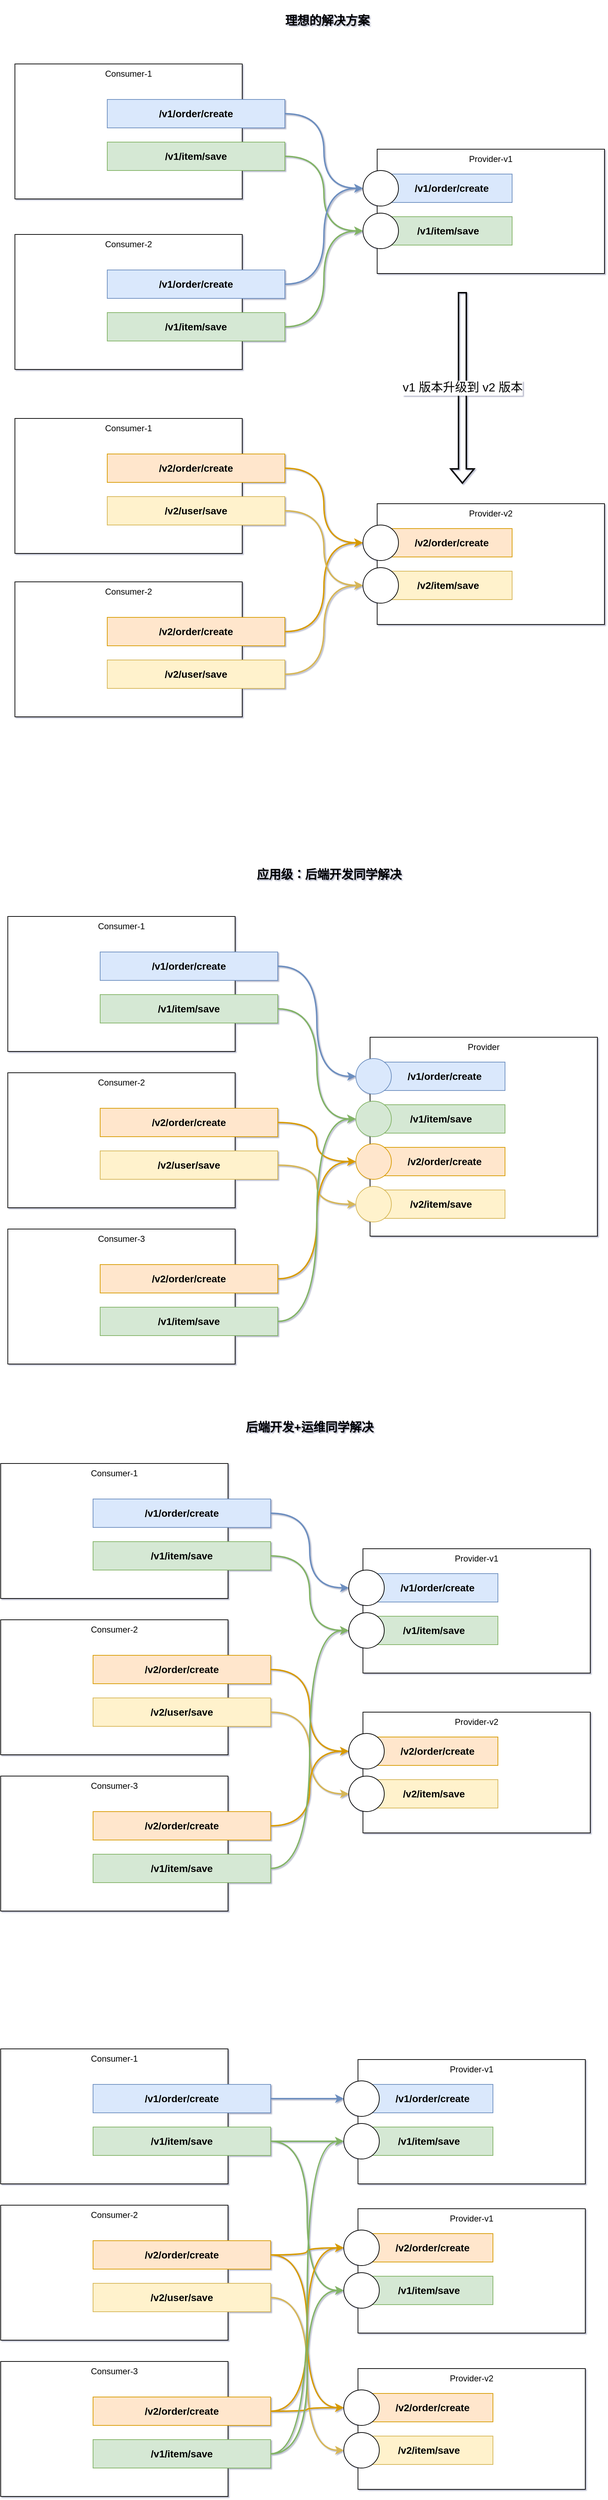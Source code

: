 <mxfile version="17.5.0" type="github">
  <diagram id="qOHGim6ZNj6yDlQAbPKv" name="第 1 页">
    <mxGraphModel dx="1426" dy="1997" grid="0" gridSize="10" guides="1" tooltips="1" connect="1" arrows="1" fold="1" page="1" pageScale="1" pageWidth="827" pageHeight="1169" math="0" shadow="1">
      <root>
        <mxCell id="0" />
        <mxCell id="1" parent="0" />
        <mxCell id="G4z690N9QdItLMLLU8V_-1" value="Consumer-1" style="rounded=0;whiteSpace=wrap;html=1;verticalAlign=top;" vertex="1" parent="1">
          <mxGeometry x="30" y="160" width="320" height="190" as="geometry" />
        </mxCell>
        <mxCell id="G4z690N9QdItLMLLU8V_-24" style="edgeStyle=orthogonalEdgeStyle;rounded=0;orthogonalLoop=1;jettySize=auto;html=1;entryX=0;entryY=0.5;entryDx=0;entryDy=0;fontSize=14;curved=1;fillColor=#dae8fc;strokeColor=#6c8ebf;strokeWidth=2;" edge="1" parent="1" source="G4z690N9QdItLMLLU8V_-2" target="G4z690N9QdItLMLLU8V_-13">
          <mxGeometry relative="1" as="geometry" />
        </mxCell>
        <mxCell id="G4z690N9QdItLMLLU8V_-2" value="/v1/order/create" style="rounded=0;whiteSpace=wrap;html=1;fillColor=#dae8fc;strokeColor=#6c8ebf;fontStyle=1;fontSize=14;" vertex="1" parent="1">
          <mxGeometry x="160" y="210" width="250" height="40" as="geometry" />
        </mxCell>
        <mxCell id="G4z690N9QdItLMLLU8V_-25" style="edgeStyle=orthogonalEdgeStyle;curved=1;rounded=0;orthogonalLoop=1;jettySize=auto;html=1;entryX=0;entryY=0.5;entryDx=0;entryDy=0;fontSize=14;fillColor=#d5e8d4;strokeColor=#82b366;strokeWidth=2;" edge="1" parent="1" source="G4z690N9QdItLMLLU8V_-3" target="G4z690N9QdItLMLLU8V_-14">
          <mxGeometry relative="1" as="geometry" />
        </mxCell>
        <mxCell id="G4z690N9QdItLMLLU8V_-3" value="/v1/item/save" style="rounded=0;whiteSpace=wrap;html=1;fillColor=#d5e8d4;strokeColor=#82b366;fontStyle=1;fontSize=14;" vertex="1" parent="1">
          <mxGeometry x="160" y="270" width="250" height="40" as="geometry" />
        </mxCell>
        <mxCell id="G4z690N9QdItLMLLU8V_-4" value="Consumer-2" style="rounded=0;whiteSpace=wrap;html=1;verticalAlign=top;" vertex="1" parent="1">
          <mxGeometry x="30" y="380" width="320" height="190" as="geometry" />
        </mxCell>
        <mxCell id="G4z690N9QdItLMLLU8V_-26" style="edgeStyle=orthogonalEdgeStyle;curved=1;rounded=0;orthogonalLoop=1;jettySize=auto;html=1;entryX=0;entryY=0.5;entryDx=0;entryDy=0;fontSize=14;fillColor=#ffe6cc;strokeColor=#d79b00;strokeWidth=2;" edge="1" parent="1" source="G4z690N9QdItLMLLU8V_-5" target="G4z690N9QdItLMLLU8V_-22">
          <mxGeometry relative="1" as="geometry" />
        </mxCell>
        <mxCell id="G4z690N9QdItLMLLU8V_-5" value="/v2/order/create" style="rounded=0;whiteSpace=wrap;html=1;fillColor=#ffe6cc;strokeColor=#d79b00;fontStyle=1;fontSize=14;" vertex="1" parent="1">
          <mxGeometry x="160" y="430" width="250" height="40" as="geometry" />
        </mxCell>
        <mxCell id="G4z690N9QdItLMLLU8V_-27" style="edgeStyle=orthogonalEdgeStyle;curved=1;rounded=0;orthogonalLoop=1;jettySize=auto;html=1;entryX=0;entryY=0.5;entryDx=0;entryDy=0;fontSize=14;fillColor=#fff2cc;strokeColor=#d6b656;strokeWidth=2;" edge="1" parent="1" source="G4z690N9QdItLMLLU8V_-6" target="G4z690N9QdItLMLLU8V_-23">
          <mxGeometry relative="1" as="geometry" />
        </mxCell>
        <mxCell id="G4z690N9QdItLMLLU8V_-6" value="/v2/user/save" style="rounded=0;whiteSpace=wrap;html=1;fillColor=#fff2cc;strokeColor=#d6b656;fontStyle=1;fontSize=14;" vertex="1" parent="1">
          <mxGeometry x="160" y="490" width="250" height="40" as="geometry" />
        </mxCell>
        <mxCell id="G4z690N9QdItLMLLU8V_-7" value="Consumer-3" style="rounded=0;whiteSpace=wrap;html=1;verticalAlign=top;" vertex="1" parent="1">
          <mxGeometry x="30" y="600" width="320" height="190" as="geometry" />
        </mxCell>
        <mxCell id="G4z690N9QdItLMLLU8V_-28" style="edgeStyle=orthogonalEdgeStyle;curved=1;rounded=0;orthogonalLoop=1;jettySize=auto;html=1;entryX=0;entryY=0.5;entryDx=0;entryDy=0;fontSize=14;fillColor=#ffe6cc;strokeColor=#d79b00;strokeWidth=2;" edge="1" parent="1" source="G4z690N9QdItLMLLU8V_-8" target="G4z690N9QdItLMLLU8V_-22">
          <mxGeometry relative="1" as="geometry" />
        </mxCell>
        <mxCell id="G4z690N9QdItLMLLU8V_-8" value="/v2/order/create" style="rounded=0;whiteSpace=wrap;html=1;fillColor=#ffe6cc;strokeColor=#d79b00;fontStyle=1;fontSize=14;" vertex="1" parent="1">
          <mxGeometry x="160" y="650" width="250" height="40" as="geometry" />
        </mxCell>
        <mxCell id="G4z690N9QdItLMLLU8V_-29" style="edgeStyle=orthogonalEdgeStyle;curved=1;rounded=0;orthogonalLoop=1;jettySize=auto;html=1;entryX=0;entryY=0.5;entryDx=0;entryDy=0;fontSize=14;fillColor=#d5e8d4;strokeColor=#82b366;strokeWidth=2;" edge="1" parent="1" source="G4z690N9QdItLMLLU8V_-9" target="G4z690N9QdItLMLLU8V_-14">
          <mxGeometry relative="1" as="geometry" />
        </mxCell>
        <mxCell id="G4z690N9QdItLMLLU8V_-9" value="/v1/item/save" style="rounded=0;whiteSpace=wrap;html=1;fillColor=#d5e8d4;strokeColor=#82b366;fontStyle=1;fontSize=14;" vertex="1" parent="1">
          <mxGeometry x="160" y="710" width="250" height="40" as="geometry" />
        </mxCell>
        <mxCell id="G4z690N9QdItLMLLU8V_-10" value="Provider" style="rounded=0;whiteSpace=wrap;html=1;verticalAlign=top;" vertex="1" parent="1">
          <mxGeometry x="540" y="330" width="320" height="280" as="geometry" />
        </mxCell>
        <mxCell id="G4z690N9QdItLMLLU8V_-11" value="/v1/order/create" style="rounded=0;whiteSpace=wrap;html=1;fillColor=#dae8fc;strokeColor=#6c8ebf;fontStyle=1;fontSize=14;" vertex="1" parent="1">
          <mxGeometry x="560" y="365" width="170" height="40" as="geometry" />
        </mxCell>
        <mxCell id="G4z690N9QdItLMLLU8V_-12" value="/v1/item/save" style="rounded=0;whiteSpace=wrap;html=1;fillColor=#d5e8d4;strokeColor=#82b366;fontStyle=1;fontSize=14;" vertex="1" parent="1">
          <mxGeometry x="550" y="425" width="180" height="40" as="geometry" />
        </mxCell>
        <mxCell id="G4z690N9QdItLMLLU8V_-13" value="" style="ellipse;whiteSpace=wrap;html=1;aspect=fixed;fillColor=#dae8fc;strokeColor=#6c8ebf;" vertex="1" parent="1">
          <mxGeometry x="520" y="360" width="50" height="50" as="geometry" />
        </mxCell>
        <mxCell id="G4z690N9QdItLMLLU8V_-14" value="" style="ellipse;whiteSpace=wrap;html=1;aspect=fixed;fillColor=#d5e8d4;strokeColor=#82b366;" vertex="1" parent="1">
          <mxGeometry x="520" y="420" width="50" height="50" as="geometry" />
        </mxCell>
        <mxCell id="G4z690N9QdItLMLLU8V_-20" value="/v2/order/create" style="rounded=0;whiteSpace=wrap;html=1;fillColor=#ffe6cc;strokeColor=#d79b00;fontStyle=1;fontSize=14;" vertex="1" parent="1">
          <mxGeometry x="560" y="485" width="170" height="40" as="geometry" />
        </mxCell>
        <mxCell id="G4z690N9QdItLMLLU8V_-21" value="/v2/item/save" style="rounded=0;whiteSpace=wrap;html=1;fillColor=#fff2cc;strokeColor=#d6b656;fontStyle=1;fontSize=14;" vertex="1" parent="1">
          <mxGeometry x="550" y="545" width="180" height="40" as="geometry" />
        </mxCell>
        <mxCell id="G4z690N9QdItLMLLU8V_-22" value="" style="ellipse;whiteSpace=wrap;html=1;aspect=fixed;fillColor=#ffe6cc;strokeColor=#d79b00;" vertex="1" parent="1">
          <mxGeometry x="520" y="480" width="50" height="50" as="geometry" />
        </mxCell>
        <mxCell id="G4z690N9QdItLMLLU8V_-23" value="" style="ellipse;whiteSpace=wrap;html=1;aspect=fixed;fillColor=#fff2cc;strokeColor=#d6b656;" vertex="1" parent="1">
          <mxGeometry x="520" y="540" width="50" height="50" as="geometry" />
        </mxCell>
        <mxCell id="G4z690N9QdItLMLLU8V_-30" value="应用级：后端开发同学解决" style="text;html=1;strokeColor=none;fillColor=none;align=center;verticalAlign=middle;whiteSpace=wrap;rounded=0;fontSize=17;fontStyle=1" vertex="1" parent="1">
          <mxGeometry x="363" y="72" width="239" height="60" as="geometry" />
        </mxCell>
        <mxCell id="G4z690N9QdItLMLLU8V_-31" value="Consumer-1" style="rounded=0;whiteSpace=wrap;html=1;verticalAlign=top;" vertex="1" parent="1">
          <mxGeometry x="20" y="930" width="320" height="190" as="geometry" />
        </mxCell>
        <mxCell id="G4z690N9QdItLMLLU8V_-32" style="edgeStyle=orthogonalEdgeStyle;rounded=0;orthogonalLoop=1;jettySize=auto;html=1;entryX=0;entryY=0.5;entryDx=0;entryDy=0;fontSize=14;curved=1;fillColor=#dae8fc;strokeColor=#6c8ebf;strokeWidth=2;" edge="1" parent="1" source="G4z690N9QdItLMLLU8V_-33" target="G4z690N9QdItLMLLU8V_-49">
          <mxGeometry relative="1" as="geometry" />
        </mxCell>
        <mxCell id="G4z690N9QdItLMLLU8V_-33" value="/v1/order/create" style="rounded=0;whiteSpace=wrap;html=1;fillColor=#dae8fc;strokeColor=#6c8ebf;fontStyle=1;fontSize=14;" vertex="1" parent="1">
          <mxGeometry x="150" y="980" width="250" height="40" as="geometry" />
        </mxCell>
        <mxCell id="G4z690N9QdItLMLLU8V_-34" style="edgeStyle=orthogonalEdgeStyle;curved=1;rounded=0;orthogonalLoop=1;jettySize=auto;html=1;entryX=0;entryY=0.5;entryDx=0;entryDy=0;fontSize=14;fillColor=#d5e8d4;strokeColor=#82b366;strokeWidth=2;" edge="1" parent="1" source="G4z690N9QdItLMLLU8V_-35" target="G4z690N9QdItLMLLU8V_-50">
          <mxGeometry relative="1" as="geometry" />
        </mxCell>
        <mxCell id="G4z690N9QdItLMLLU8V_-35" value="/v1/item/save" style="rounded=0;whiteSpace=wrap;html=1;fillColor=#d5e8d4;strokeColor=#82b366;fontStyle=1;fontSize=14;" vertex="1" parent="1">
          <mxGeometry x="150" y="1040" width="250" height="40" as="geometry" />
        </mxCell>
        <mxCell id="G4z690N9QdItLMLLU8V_-36" value="Consumer-2" style="rounded=0;whiteSpace=wrap;html=1;verticalAlign=top;" vertex="1" parent="1">
          <mxGeometry x="20" y="1150" width="320" height="190" as="geometry" />
        </mxCell>
        <mxCell id="G4z690N9QdItLMLLU8V_-37" style="edgeStyle=orthogonalEdgeStyle;curved=1;rounded=0;orthogonalLoop=1;jettySize=auto;html=1;entryX=0;entryY=0.5;entryDx=0;entryDy=0;fontSize=14;fillColor=#ffe6cc;strokeColor=#d79b00;strokeWidth=2;" edge="1" parent="1" source="G4z690N9QdItLMLLU8V_-38" target="G4z690N9QdItLMLLU8V_-63">
          <mxGeometry relative="1" as="geometry">
            <mxPoint x="520" y="1120" as="targetPoint" />
          </mxGeometry>
        </mxCell>
        <mxCell id="G4z690N9QdItLMLLU8V_-38" value="/v2/order/create" style="rounded=0;whiteSpace=wrap;html=1;fillColor=#ffe6cc;strokeColor=#d79b00;fontStyle=1;fontSize=14;" vertex="1" parent="1">
          <mxGeometry x="150" y="1200" width="250" height="40" as="geometry" />
        </mxCell>
        <mxCell id="G4z690N9QdItLMLLU8V_-39" style="edgeStyle=orthogonalEdgeStyle;curved=1;rounded=0;orthogonalLoop=1;jettySize=auto;html=1;entryX=0;entryY=0.5;entryDx=0;entryDy=0;fontSize=14;fillColor=#fff2cc;strokeColor=#d6b656;strokeWidth=2;" edge="1" parent="1" source="G4z690N9QdItLMLLU8V_-40" target="G4z690N9QdItLMLLU8V_-64">
          <mxGeometry relative="1" as="geometry">
            <mxPoint x="520" y="1180" as="targetPoint" />
          </mxGeometry>
        </mxCell>
        <mxCell id="G4z690N9QdItLMLLU8V_-40" value="/v2/user/save" style="rounded=0;whiteSpace=wrap;html=1;fillColor=#fff2cc;strokeColor=#d6b656;fontStyle=1;fontSize=14;" vertex="1" parent="1">
          <mxGeometry x="150" y="1260" width="250" height="40" as="geometry" />
        </mxCell>
        <mxCell id="G4z690N9QdItLMLLU8V_-41" value="Consumer-3" style="rounded=0;whiteSpace=wrap;html=1;verticalAlign=top;" vertex="1" parent="1">
          <mxGeometry x="20" y="1370" width="320" height="190" as="geometry" />
        </mxCell>
        <mxCell id="G4z690N9QdItLMLLU8V_-42" style="edgeStyle=orthogonalEdgeStyle;curved=1;rounded=0;orthogonalLoop=1;jettySize=auto;html=1;entryX=0;entryY=0.5;entryDx=0;entryDy=0;fontSize=14;fillColor=#ffe6cc;strokeColor=#d79b00;strokeWidth=2;" edge="1" parent="1" source="G4z690N9QdItLMLLU8V_-43" target="G4z690N9QdItLMLLU8V_-63">
          <mxGeometry relative="1" as="geometry">
            <mxPoint x="520" y="1120" as="targetPoint" />
          </mxGeometry>
        </mxCell>
        <mxCell id="G4z690N9QdItLMLLU8V_-43" value="/v2/order/create" style="rounded=0;whiteSpace=wrap;html=1;fillColor=#ffe6cc;strokeColor=#d79b00;fontStyle=1;fontSize=14;" vertex="1" parent="1">
          <mxGeometry x="150" y="1420" width="250" height="40" as="geometry" />
        </mxCell>
        <mxCell id="G4z690N9QdItLMLLU8V_-44" style="edgeStyle=orthogonalEdgeStyle;curved=1;rounded=0;orthogonalLoop=1;jettySize=auto;html=1;entryX=0;entryY=0.5;entryDx=0;entryDy=0;fontSize=14;fillColor=#d5e8d4;strokeColor=#82b366;strokeWidth=2;" edge="1" parent="1" source="G4z690N9QdItLMLLU8V_-45" target="G4z690N9QdItLMLLU8V_-50">
          <mxGeometry relative="1" as="geometry" />
        </mxCell>
        <mxCell id="G4z690N9QdItLMLLU8V_-45" value="/v1/item/save" style="rounded=0;whiteSpace=wrap;html=1;fillColor=#d5e8d4;strokeColor=#82b366;fontStyle=1;fontSize=14;" vertex="1" parent="1">
          <mxGeometry x="150" y="1480" width="250" height="40" as="geometry" />
        </mxCell>
        <mxCell id="G4z690N9QdItLMLLU8V_-46" value="Provider-v1" style="rounded=0;whiteSpace=wrap;html=1;verticalAlign=top;" vertex="1" parent="1">
          <mxGeometry x="530" y="1050" width="320" height="175" as="geometry" />
        </mxCell>
        <mxCell id="G4z690N9QdItLMLLU8V_-47" value="/v1/order/create" style="rounded=0;whiteSpace=wrap;html=1;fillColor=#dae8fc;strokeColor=#6c8ebf;fontStyle=1;fontSize=14;" vertex="1" parent="1">
          <mxGeometry x="550" y="1085" width="170" height="40" as="geometry" />
        </mxCell>
        <mxCell id="G4z690N9QdItLMLLU8V_-48" value="/v1/item/save" style="rounded=0;whiteSpace=wrap;html=1;fillColor=#d5e8d4;strokeColor=#82b366;fontStyle=1;fontSize=14;" vertex="1" parent="1">
          <mxGeometry x="540" y="1145" width="180" height="40" as="geometry" />
        </mxCell>
        <mxCell id="G4z690N9QdItLMLLU8V_-49" value="" style="ellipse;whiteSpace=wrap;html=1;aspect=fixed;" vertex="1" parent="1">
          <mxGeometry x="510" y="1080" width="50" height="50" as="geometry" />
        </mxCell>
        <mxCell id="G4z690N9QdItLMLLU8V_-50" value="" style="ellipse;whiteSpace=wrap;html=1;aspect=fixed;" vertex="1" parent="1">
          <mxGeometry x="510" y="1140" width="50" height="50" as="geometry" />
        </mxCell>
        <mxCell id="G4z690N9QdItLMLLU8V_-56" value="Provider-v2" style="rounded=0;whiteSpace=wrap;html=1;verticalAlign=top;" vertex="1" parent="1">
          <mxGeometry x="530" y="1280" width="320" height="170" as="geometry" />
        </mxCell>
        <mxCell id="G4z690N9QdItLMLLU8V_-61" value="/v2/order/create" style="rounded=0;whiteSpace=wrap;html=1;fillColor=#ffe6cc;strokeColor=#d79b00;fontStyle=1;fontSize=14;" vertex="1" parent="1">
          <mxGeometry x="550" y="1315" width="170" height="40" as="geometry" />
        </mxCell>
        <mxCell id="G4z690N9QdItLMLLU8V_-62" value="/v2/item/save" style="rounded=0;whiteSpace=wrap;html=1;fillColor=#fff2cc;strokeColor=#d6b656;fontStyle=1;fontSize=14;" vertex="1" parent="1">
          <mxGeometry x="540" y="1375" width="180" height="40" as="geometry" />
        </mxCell>
        <mxCell id="G4z690N9QdItLMLLU8V_-63" value="" style="ellipse;whiteSpace=wrap;html=1;aspect=fixed;" vertex="1" parent="1">
          <mxGeometry x="510" y="1310" width="50" height="50" as="geometry" />
        </mxCell>
        <mxCell id="G4z690N9QdItLMLLU8V_-64" value="" style="ellipse;whiteSpace=wrap;html=1;aspect=fixed;" vertex="1" parent="1">
          <mxGeometry x="510" y="1370" width="50" height="50" as="geometry" />
        </mxCell>
        <mxCell id="G4z690N9QdItLMLLU8V_-65" value="后端开发+运维同学解决" style="text;html=1;strokeColor=none;fillColor=none;align=center;verticalAlign=middle;whiteSpace=wrap;rounded=0;fontSize=17;fontStyle=1" vertex="1" parent="1">
          <mxGeometry x="350" y="850" width="210" height="60" as="geometry" />
        </mxCell>
        <mxCell id="G4z690N9QdItLMLLU8V_-66" value="Consumer-1" style="rounded=0;whiteSpace=wrap;html=1;verticalAlign=top;" vertex="1" parent="1">
          <mxGeometry x="40" y="-1040" width="320" height="190" as="geometry" />
        </mxCell>
        <mxCell id="G4z690N9QdItLMLLU8V_-80" style="edgeStyle=orthogonalEdgeStyle;curved=1;rounded=0;orthogonalLoop=1;jettySize=auto;html=1;entryX=0;entryY=0.5;entryDx=0;entryDy=0;fontSize=17;strokeWidth=2;fillColor=#dae8fc;strokeColor=#6c8ebf;" edge="1" parent="1" source="G4z690N9QdItLMLLU8V_-67" target="G4z690N9QdItLMLLU8V_-75">
          <mxGeometry relative="1" as="geometry" />
        </mxCell>
        <mxCell id="G4z690N9QdItLMLLU8V_-67" value="/v1/order/create" style="rounded=0;whiteSpace=wrap;html=1;fillColor=#dae8fc;strokeColor=#6c8ebf;fontStyle=1;fontSize=14;" vertex="1" parent="1">
          <mxGeometry x="170" y="-990" width="250" height="40" as="geometry" />
        </mxCell>
        <mxCell id="G4z690N9QdItLMLLU8V_-81" style="edgeStyle=orthogonalEdgeStyle;curved=1;rounded=0;orthogonalLoop=1;jettySize=auto;html=1;entryX=0;entryY=0.5;entryDx=0;entryDy=0;fontSize=17;strokeWidth=2;fillColor=#d5e8d4;strokeColor=#82b366;" edge="1" parent="1" source="G4z690N9QdItLMLLU8V_-68" target="G4z690N9QdItLMLLU8V_-76">
          <mxGeometry relative="1" as="geometry" />
        </mxCell>
        <mxCell id="G4z690N9QdItLMLLU8V_-68" value="/v1/item/save" style="rounded=0;whiteSpace=wrap;html=1;fillColor=#d5e8d4;strokeColor=#82b366;fontStyle=1;fontSize=14;" vertex="1" parent="1">
          <mxGeometry x="170" y="-930" width="250" height="40" as="geometry" />
        </mxCell>
        <mxCell id="G4z690N9QdItLMLLU8V_-69" value="Consumer-2" style="rounded=0;whiteSpace=wrap;html=1;verticalAlign=top;" vertex="1" parent="1">
          <mxGeometry x="40" y="-311" width="320" height="190" as="geometry" />
        </mxCell>
        <mxCell id="G4z690N9QdItLMLLU8V_-94" style="edgeStyle=orthogonalEdgeStyle;curved=1;rounded=0;orthogonalLoop=1;jettySize=auto;html=1;entryX=0;entryY=0.5;entryDx=0;entryDy=0;fontSize=17;strokeWidth=2;fillColor=#ffe6cc;strokeColor=#d79b00;" edge="1" parent="1" source="G4z690N9QdItLMLLU8V_-70" target="G4z690N9QdItLMLLU8V_-90">
          <mxGeometry relative="1" as="geometry" />
        </mxCell>
        <mxCell id="G4z690N9QdItLMLLU8V_-70" value="/v2/order/create" style="rounded=0;whiteSpace=wrap;html=1;fillColor=#ffe6cc;strokeColor=#d79b00;fontStyle=1;fontSize=14;" vertex="1" parent="1">
          <mxGeometry x="170" y="-261" width="250" height="40" as="geometry" />
        </mxCell>
        <mxCell id="G4z690N9QdItLMLLU8V_-95" style="edgeStyle=orthogonalEdgeStyle;curved=1;rounded=0;orthogonalLoop=1;jettySize=auto;html=1;entryX=0;entryY=0.5;entryDx=0;entryDy=0;fontSize=17;strokeWidth=2;fillColor=#fff2cc;strokeColor=#d6b656;" edge="1" parent="1" source="G4z690N9QdItLMLLU8V_-71" target="G4z690N9QdItLMLLU8V_-91">
          <mxGeometry relative="1" as="geometry" />
        </mxCell>
        <mxCell id="G4z690N9QdItLMLLU8V_-71" value="/v2/user/save" style="rounded=0;whiteSpace=wrap;html=1;fillColor=#fff2cc;strokeColor=#d6b656;fontStyle=1;fontSize=14;" vertex="1" parent="1">
          <mxGeometry x="170" y="-201" width="250" height="40" as="geometry" />
        </mxCell>
        <mxCell id="G4z690N9QdItLMLLU8V_-72" value="Provider-v1" style="rounded=0;whiteSpace=wrap;html=1;verticalAlign=top;" vertex="1" parent="1">
          <mxGeometry x="550" y="-920" width="320" height="175" as="geometry" />
        </mxCell>
        <mxCell id="G4z690N9QdItLMLLU8V_-73" value="/v1/order/create" style="rounded=0;whiteSpace=wrap;html=1;fillColor=#dae8fc;strokeColor=#6c8ebf;fontStyle=1;fontSize=14;" vertex="1" parent="1">
          <mxGeometry x="570" y="-885" width="170" height="40" as="geometry" />
        </mxCell>
        <mxCell id="G4z690N9QdItLMLLU8V_-74" value="/v1/item/save" style="rounded=0;whiteSpace=wrap;html=1;fillColor=#d5e8d4;strokeColor=#82b366;fontStyle=1;fontSize=14;" vertex="1" parent="1">
          <mxGeometry x="560" y="-825" width="180" height="40" as="geometry" />
        </mxCell>
        <mxCell id="G4z690N9QdItLMLLU8V_-75" value="" style="ellipse;whiteSpace=wrap;html=1;aspect=fixed;" vertex="1" parent="1">
          <mxGeometry x="530" y="-890" width="50" height="50" as="geometry" />
        </mxCell>
        <mxCell id="G4z690N9QdItLMLLU8V_-76" value="" style="ellipse;whiteSpace=wrap;html=1;aspect=fixed;" vertex="1" parent="1">
          <mxGeometry x="530" y="-830" width="50" height="50" as="geometry" />
        </mxCell>
        <mxCell id="G4z690N9QdItLMLLU8V_-77" value="Consumer-2" style="rounded=0;whiteSpace=wrap;html=1;verticalAlign=top;" vertex="1" parent="1">
          <mxGeometry x="40" y="-800" width="320" height="190" as="geometry" />
        </mxCell>
        <mxCell id="G4z690N9QdItLMLLU8V_-82" style="edgeStyle=orthogonalEdgeStyle;curved=1;rounded=0;orthogonalLoop=1;jettySize=auto;html=1;entryX=0;entryY=0.5;entryDx=0;entryDy=0;fontSize=17;strokeWidth=2;fillColor=#dae8fc;strokeColor=#6c8ebf;" edge="1" parent="1" source="G4z690N9QdItLMLLU8V_-78" target="G4z690N9QdItLMLLU8V_-75">
          <mxGeometry relative="1" as="geometry" />
        </mxCell>
        <mxCell id="G4z690N9QdItLMLLU8V_-78" value="/v1/order/create" style="rounded=0;whiteSpace=wrap;html=1;fillColor=#dae8fc;strokeColor=#6c8ebf;fontStyle=1;fontSize=14;" vertex="1" parent="1">
          <mxGeometry x="170" y="-750" width="250" height="40" as="geometry" />
        </mxCell>
        <mxCell id="G4z690N9QdItLMLLU8V_-83" style="edgeStyle=orthogonalEdgeStyle;curved=1;rounded=0;orthogonalLoop=1;jettySize=auto;html=1;entryX=0;entryY=0.5;entryDx=0;entryDy=0;fontSize=17;strokeWidth=2;fillColor=#d5e8d4;strokeColor=#82b366;" edge="1" parent="1" source="G4z690N9QdItLMLLU8V_-79" target="G4z690N9QdItLMLLU8V_-76">
          <mxGeometry relative="1" as="geometry" />
        </mxCell>
        <mxCell id="G4z690N9QdItLMLLU8V_-79" value="/v1/item/save" style="rounded=0;whiteSpace=wrap;html=1;fillColor=#d5e8d4;strokeColor=#82b366;fontStyle=1;fontSize=14;" vertex="1" parent="1">
          <mxGeometry x="170" y="-690" width="250" height="40" as="geometry" />
        </mxCell>
        <mxCell id="G4z690N9QdItLMLLU8V_-84" value="Consumer-1" style="rounded=0;whiteSpace=wrap;html=1;verticalAlign=top;" vertex="1" parent="1">
          <mxGeometry x="40" y="-541" width="320" height="190" as="geometry" />
        </mxCell>
        <mxCell id="G4z690N9QdItLMLLU8V_-92" style="edgeStyle=orthogonalEdgeStyle;curved=1;rounded=0;orthogonalLoop=1;jettySize=auto;html=1;entryX=0;entryY=0.5;entryDx=0;entryDy=0;fontSize=17;strokeWidth=2;fillColor=#ffe6cc;strokeColor=#d79b00;" edge="1" parent="1" source="G4z690N9QdItLMLLU8V_-85" target="G4z690N9QdItLMLLU8V_-90">
          <mxGeometry relative="1" as="geometry" />
        </mxCell>
        <mxCell id="G4z690N9QdItLMLLU8V_-85" value="/v2/order/create" style="rounded=0;whiteSpace=wrap;html=1;fillColor=#ffe6cc;strokeColor=#d79b00;fontStyle=1;fontSize=14;" vertex="1" parent="1">
          <mxGeometry x="170" y="-491" width="250" height="40" as="geometry" />
        </mxCell>
        <mxCell id="G4z690N9QdItLMLLU8V_-93" style="edgeStyle=orthogonalEdgeStyle;curved=1;rounded=0;orthogonalLoop=1;jettySize=auto;html=1;entryX=0;entryY=0.5;entryDx=0;entryDy=0;fontSize=17;strokeWidth=2;fillColor=#fff2cc;strokeColor=#d6b656;" edge="1" parent="1" source="G4z690N9QdItLMLLU8V_-86" target="G4z690N9QdItLMLLU8V_-91">
          <mxGeometry relative="1" as="geometry" />
        </mxCell>
        <mxCell id="G4z690N9QdItLMLLU8V_-86" value="/v2/user/save" style="rounded=0;whiteSpace=wrap;html=1;fillColor=#fff2cc;strokeColor=#d6b656;fontStyle=1;fontSize=14;" vertex="1" parent="1">
          <mxGeometry x="170" y="-431" width="250" height="40" as="geometry" />
        </mxCell>
        <mxCell id="G4z690N9QdItLMLLU8V_-87" value="Provider-v2" style="rounded=0;whiteSpace=wrap;html=1;verticalAlign=top;" vertex="1" parent="1">
          <mxGeometry x="550" y="-421" width="320" height="170" as="geometry" />
        </mxCell>
        <mxCell id="G4z690N9QdItLMLLU8V_-88" value="/v2/order/create" style="rounded=0;whiteSpace=wrap;html=1;fillColor=#ffe6cc;strokeColor=#d79b00;fontStyle=1;fontSize=14;" vertex="1" parent="1">
          <mxGeometry x="570" y="-386" width="170" height="40" as="geometry" />
        </mxCell>
        <mxCell id="G4z690N9QdItLMLLU8V_-89" value="/v2/item/save" style="rounded=0;whiteSpace=wrap;html=1;fillColor=#fff2cc;strokeColor=#d6b656;fontStyle=1;fontSize=14;" vertex="1" parent="1">
          <mxGeometry x="560" y="-326" width="180" height="40" as="geometry" />
        </mxCell>
        <mxCell id="G4z690N9QdItLMLLU8V_-90" value="" style="ellipse;whiteSpace=wrap;html=1;aspect=fixed;" vertex="1" parent="1">
          <mxGeometry x="530" y="-391" width="50" height="50" as="geometry" />
        </mxCell>
        <mxCell id="G4z690N9QdItLMLLU8V_-91" value="" style="ellipse;whiteSpace=wrap;html=1;aspect=fixed;" vertex="1" parent="1">
          <mxGeometry x="530" y="-331" width="50" height="50" as="geometry" />
        </mxCell>
        <mxCell id="G4z690N9QdItLMLLU8V_-96" value="理想的解决方案" style="text;html=1;strokeColor=none;fillColor=none;align=center;verticalAlign=middle;whiteSpace=wrap;rounded=0;fontSize=17;fontStyle=1" vertex="1" parent="1">
          <mxGeometry x="400" y="-1130" width="160" height="60" as="geometry" />
        </mxCell>
        <mxCell id="G4z690N9QdItLMLLU8V_-97" value="v1 版本升级到 v2 版本" style="shape=flexArrow;endArrow=classic;html=1;rounded=0;fontSize=17;strokeWidth=2;curved=1;" edge="1" parent="1">
          <mxGeometry width="50" height="50" relative="1" as="geometry">
            <mxPoint x="670" y="-719" as="sourcePoint" />
            <mxPoint x="670" y="-449" as="targetPoint" />
          </mxGeometry>
        </mxCell>
        <mxCell id="G4z690N9QdItLMLLU8V_-98" value="Consumer-1" style="rounded=0;whiteSpace=wrap;html=1;verticalAlign=top;" vertex="1" parent="1">
          <mxGeometry x="20" y="1754" width="320" height="190" as="geometry" />
        </mxCell>
        <mxCell id="G4z690N9QdItLMLLU8V_-99" style="edgeStyle=orthogonalEdgeStyle;rounded=0;orthogonalLoop=1;jettySize=auto;html=1;entryX=0;entryY=0.5;entryDx=0;entryDy=0;fontSize=14;curved=1;fillColor=#dae8fc;strokeColor=#6c8ebf;strokeWidth=2;" edge="1" parent="1" source="G4z690N9QdItLMLLU8V_-100" target="G4z690N9QdItLMLLU8V_-116">
          <mxGeometry relative="1" as="geometry" />
        </mxCell>
        <mxCell id="G4z690N9QdItLMLLU8V_-100" value="/v1/order/create" style="rounded=0;whiteSpace=wrap;html=1;fillColor=#dae8fc;strokeColor=#6c8ebf;fontStyle=1;fontSize=14;" vertex="1" parent="1">
          <mxGeometry x="150" y="1804" width="250" height="40" as="geometry" />
        </mxCell>
        <mxCell id="G4z690N9QdItLMLLU8V_-101" style="edgeStyle=orthogonalEdgeStyle;curved=1;rounded=0;orthogonalLoop=1;jettySize=auto;html=1;entryX=0;entryY=0.5;entryDx=0;entryDy=0;fontSize=14;fillColor=#d5e8d4;strokeColor=#82b366;strokeWidth=2;" edge="1" parent="1" source="G4z690N9QdItLMLLU8V_-102" target="G4z690N9QdItLMLLU8V_-117">
          <mxGeometry relative="1" as="geometry" />
        </mxCell>
        <mxCell id="G4z690N9QdItLMLLU8V_-130" style="edgeStyle=orthogonalEdgeStyle;curved=1;rounded=0;orthogonalLoop=1;jettySize=auto;html=1;entryX=0;entryY=0.5;entryDx=0;entryDy=0;fontSize=17;strokeWidth=2;fillColor=#d5e8d4;strokeColor=#82b366;" edge="1" parent="1" source="G4z690N9QdItLMLLU8V_-102" target="G4z690N9QdItLMLLU8V_-127">
          <mxGeometry relative="1" as="geometry" />
        </mxCell>
        <mxCell id="G4z690N9QdItLMLLU8V_-102" value="/v1/item/save" style="rounded=0;whiteSpace=wrap;html=1;fillColor=#d5e8d4;strokeColor=#82b366;fontStyle=1;fontSize=14;" vertex="1" parent="1">
          <mxGeometry x="150" y="1864" width="250" height="40" as="geometry" />
        </mxCell>
        <mxCell id="G4z690N9QdItLMLLU8V_-103" value="Consumer-2" style="rounded=0;whiteSpace=wrap;html=1;verticalAlign=top;" vertex="1" parent="1">
          <mxGeometry x="20" y="1974" width="320" height="190" as="geometry" />
        </mxCell>
        <mxCell id="G4z690N9QdItLMLLU8V_-104" style="edgeStyle=orthogonalEdgeStyle;curved=1;rounded=0;orthogonalLoop=1;jettySize=auto;html=1;entryX=0;entryY=0.5;entryDx=0;entryDy=0;fontSize=14;fillColor=#ffe6cc;strokeColor=#d79b00;strokeWidth=2;" edge="1" parent="1" source="G4z690N9QdItLMLLU8V_-105" target="G4z690N9QdItLMLLU8V_-121">
          <mxGeometry relative="1" as="geometry">
            <mxPoint x="520" y="1944" as="targetPoint" />
          </mxGeometry>
        </mxCell>
        <mxCell id="G4z690N9QdItLMLLU8V_-128" style="edgeStyle=orthogonalEdgeStyle;curved=1;rounded=0;orthogonalLoop=1;jettySize=auto;html=1;entryX=0;entryY=0.5;entryDx=0;entryDy=0;fontSize=17;strokeWidth=2;fillColor=#ffe6cc;strokeColor=#d79b00;" edge="1" parent="1" source="G4z690N9QdItLMLLU8V_-105" target="G4z690N9QdItLMLLU8V_-126">
          <mxGeometry relative="1" as="geometry" />
        </mxCell>
        <mxCell id="G4z690N9QdItLMLLU8V_-105" value="/v2/order/create" style="rounded=0;whiteSpace=wrap;html=1;fillColor=#ffe6cc;strokeColor=#d79b00;fontStyle=1;fontSize=14;" vertex="1" parent="1">
          <mxGeometry x="150" y="2024" width="250" height="40" as="geometry" />
        </mxCell>
        <mxCell id="G4z690N9QdItLMLLU8V_-106" style="edgeStyle=orthogonalEdgeStyle;curved=1;rounded=0;orthogonalLoop=1;jettySize=auto;html=1;entryX=0;entryY=0.5;entryDx=0;entryDy=0;fontSize=14;fillColor=#fff2cc;strokeColor=#d6b656;strokeWidth=2;" edge="1" parent="1" source="G4z690N9QdItLMLLU8V_-107" target="G4z690N9QdItLMLLU8V_-122">
          <mxGeometry relative="1" as="geometry">
            <mxPoint x="520" y="2004" as="targetPoint" />
          </mxGeometry>
        </mxCell>
        <mxCell id="G4z690N9QdItLMLLU8V_-107" value="/v2/user/save" style="rounded=0;whiteSpace=wrap;html=1;fillColor=#fff2cc;strokeColor=#d6b656;fontStyle=1;fontSize=14;" vertex="1" parent="1">
          <mxGeometry x="150" y="2084" width="250" height="40" as="geometry" />
        </mxCell>
        <mxCell id="G4z690N9QdItLMLLU8V_-108" value="Consumer-3" style="rounded=0;whiteSpace=wrap;html=1;verticalAlign=top;" vertex="1" parent="1">
          <mxGeometry x="20" y="2194" width="320" height="190" as="geometry" />
        </mxCell>
        <mxCell id="G4z690N9QdItLMLLU8V_-109" style="edgeStyle=orthogonalEdgeStyle;curved=1;rounded=0;orthogonalLoop=1;jettySize=auto;html=1;entryX=0;entryY=0.5;entryDx=0;entryDy=0;fontSize=14;fillColor=#ffe6cc;strokeColor=#d79b00;strokeWidth=2;" edge="1" parent="1" source="G4z690N9QdItLMLLU8V_-110" target="G4z690N9QdItLMLLU8V_-121">
          <mxGeometry relative="1" as="geometry">
            <mxPoint x="520" y="1944" as="targetPoint" />
          </mxGeometry>
        </mxCell>
        <mxCell id="G4z690N9QdItLMLLU8V_-129" style="edgeStyle=orthogonalEdgeStyle;curved=1;rounded=0;orthogonalLoop=1;jettySize=auto;html=1;entryX=0;entryY=0.5;entryDx=0;entryDy=0;fontSize=17;strokeWidth=2;fillColor=#ffe6cc;strokeColor=#d79b00;" edge="1" parent="1" source="G4z690N9QdItLMLLU8V_-110" target="G4z690N9QdItLMLLU8V_-126">
          <mxGeometry relative="1" as="geometry" />
        </mxCell>
        <mxCell id="G4z690N9QdItLMLLU8V_-110" value="/v2/order/create" style="rounded=0;whiteSpace=wrap;html=1;fillColor=#ffe6cc;strokeColor=#d79b00;fontStyle=1;fontSize=14;" vertex="1" parent="1">
          <mxGeometry x="150" y="2244" width="250" height="40" as="geometry" />
        </mxCell>
        <mxCell id="G4z690N9QdItLMLLU8V_-111" style="edgeStyle=orthogonalEdgeStyle;curved=1;rounded=0;orthogonalLoop=1;jettySize=auto;html=1;entryX=0;entryY=0.5;entryDx=0;entryDy=0;fontSize=14;fillColor=#d5e8d4;strokeColor=#82b366;strokeWidth=2;" edge="1" parent="1" source="G4z690N9QdItLMLLU8V_-112" target="G4z690N9QdItLMLLU8V_-117">
          <mxGeometry relative="1" as="geometry" />
        </mxCell>
        <mxCell id="G4z690N9QdItLMLLU8V_-131" style="edgeStyle=orthogonalEdgeStyle;curved=1;rounded=0;orthogonalLoop=1;jettySize=auto;html=1;entryX=0;entryY=0.5;entryDx=0;entryDy=0;fontSize=17;strokeWidth=2;fillColor=#d5e8d4;strokeColor=#82b366;" edge="1" parent="1" source="G4z690N9QdItLMLLU8V_-112" target="G4z690N9QdItLMLLU8V_-127">
          <mxGeometry relative="1" as="geometry" />
        </mxCell>
        <mxCell id="G4z690N9QdItLMLLU8V_-112" value="/v1/item/save" style="rounded=0;whiteSpace=wrap;html=1;fillColor=#d5e8d4;strokeColor=#82b366;fontStyle=1;fontSize=14;" vertex="1" parent="1">
          <mxGeometry x="150" y="2304" width="250" height="40" as="geometry" />
        </mxCell>
        <mxCell id="G4z690N9QdItLMLLU8V_-113" value="Provider-v1" style="rounded=0;whiteSpace=wrap;html=1;verticalAlign=top;" vertex="1" parent="1">
          <mxGeometry x="523" y="1769" width="320" height="175" as="geometry" />
        </mxCell>
        <mxCell id="G4z690N9QdItLMLLU8V_-114" value="/v1/order/create" style="rounded=0;whiteSpace=wrap;html=1;fillColor=#dae8fc;strokeColor=#6c8ebf;fontStyle=1;fontSize=14;" vertex="1" parent="1">
          <mxGeometry x="543" y="1804" width="170" height="40" as="geometry" />
        </mxCell>
        <mxCell id="G4z690N9QdItLMLLU8V_-115" value="/v1/item/save" style="rounded=0;whiteSpace=wrap;html=1;fillColor=#d5e8d4;strokeColor=#82b366;fontStyle=1;fontSize=14;" vertex="1" parent="1">
          <mxGeometry x="533" y="1864" width="180" height="40" as="geometry" />
        </mxCell>
        <mxCell id="G4z690N9QdItLMLLU8V_-116" value="" style="ellipse;whiteSpace=wrap;html=1;aspect=fixed;" vertex="1" parent="1">
          <mxGeometry x="503" y="1799" width="50" height="50" as="geometry" />
        </mxCell>
        <mxCell id="G4z690N9QdItLMLLU8V_-117" value="" style="ellipse;whiteSpace=wrap;html=1;aspect=fixed;" vertex="1" parent="1">
          <mxGeometry x="503" y="1859" width="50" height="50" as="geometry" />
        </mxCell>
        <mxCell id="G4z690N9QdItLMLLU8V_-118" value="Provider-v2" style="rounded=0;whiteSpace=wrap;html=1;verticalAlign=top;" vertex="1" parent="1">
          <mxGeometry x="523" y="2204" width="320" height="170" as="geometry" />
        </mxCell>
        <mxCell id="G4z690N9QdItLMLLU8V_-119" value="/v2/order/create" style="rounded=0;whiteSpace=wrap;html=1;fillColor=#ffe6cc;strokeColor=#d79b00;fontStyle=1;fontSize=14;" vertex="1" parent="1">
          <mxGeometry x="543" y="2239" width="170" height="40" as="geometry" />
        </mxCell>
        <mxCell id="G4z690N9QdItLMLLU8V_-120" value="/v2/item/save" style="rounded=0;whiteSpace=wrap;html=1;fillColor=#fff2cc;strokeColor=#d6b656;fontStyle=1;fontSize=14;" vertex="1" parent="1">
          <mxGeometry x="533" y="2299" width="180" height="40" as="geometry" />
        </mxCell>
        <mxCell id="G4z690N9QdItLMLLU8V_-121" value="" style="ellipse;whiteSpace=wrap;html=1;aspect=fixed;" vertex="1" parent="1">
          <mxGeometry x="503" y="2234" width="50" height="50" as="geometry" />
        </mxCell>
        <mxCell id="G4z690N9QdItLMLLU8V_-122" value="" style="ellipse;whiteSpace=wrap;html=1;aspect=fixed;" vertex="1" parent="1">
          <mxGeometry x="503" y="2294" width="50" height="50" as="geometry" />
        </mxCell>
        <mxCell id="G4z690N9QdItLMLLU8V_-123" value="Provider-v1" style="rounded=0;whiteSpace=wrap;html=1;verticalAlign=top;" vertex="1" parent="1">
          <mxGeometry x="523" y="1979" width="320" height="175" as="geometry" />
        </mxCell>
        <mxCell id="G4z690N9QdItLMLLU8V_-124" value="/v2/order/create" style="rounded=0;whiteSpace=wrap;html=1;fillColor=#ffe6cc;strokeColor=#d79b00;fontStyle=1;fontSize=14;" vertex="1" parent="1">
          <mxGeometry x="543" y="2014" width="170" height="40" as="geometry" />
        </mxCell>
        <mxCell id="G4z690N9QdItLMLLU8V_-125" value="/v1/item/save" style="rounded=0;whiteSpace=wrap;html=1;fillColor=#d5e8d4;strokeColor=#82b366;fontStyle=1;fontSize=14;" vertex="1" parent="1">
          <mxGeometry x="533" y="2074" width="180" height="40" as="geometry" />
        </mxCell>
        <mxCell id="G4z690N9QdItLMLLU8V_-126" value="" style="ellipse;whiteSpace=wrap;html=1;aspect=fixed;" vertex="1" parent="1">
          <mxGeometry x="503" y="2009" width="50" height="50" as="geometry" />
        </mxCell>
        <mxCell id="G4z690N9QdItLMLLU8V_-127" value="" style="ellipse;whiteSpace=wrap;html=1;aspect=fixed;" vertex="1" parent="1">
          <mxGeometry x="503" y="2069" width="50" height="50" as="geometry" />
        </mxCell>
      </root>
    </mxGraphModel>
  </diagram>
</mxfile>
